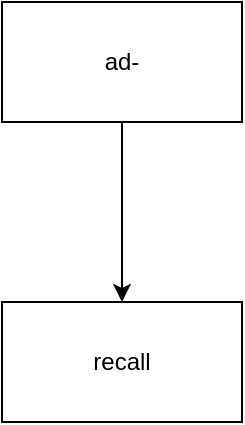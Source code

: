 <mxfile version="13.1.14" type="github">
  <diagram id="fE_A61PLcm3YP5j0iru2" name="Page-1">
    <mxGraphModel dx="2066" dy="1131" grid="1" gridSize="10" guides="1" tooltips="1" connect="1" arrows="1" fold="1" page="1" pageScale="1" pageWidth="827" pageHeight="1169" math="0" shadow="0">
      <root>
        <mxCell id="0" />
        <mxCell id="1" parent="0" />
        <mxCell id="1dputfeMbIGrU2J2WRJ0-3" style="edgeStyle=orthogonalEdgeStyle;rounded=0;orthogonalLoop=1;jettySize=auto;html=1;entryX=0.5;entryY=0;entryDx=0;entryDy=0;" edge="1" parent="1" source="1dputfeMbIGrU2J2WRJ0-1" target="1dputfeMbIGrU2J2WRJ0-2">
          <mxGeometry relative="1" as="geometry" />
        </mxCell>
        <mxCell id="1dputfeMbIGrU2J2WRJ0-1" value="ad-" style="rounded=0;whiteSpace=wrap;html=1;" vertex="1" parent="1">
          <mxGeometry x="200" y="230" width="120" height="60" as="geometry" />
        </mxCell>
        <mxCell id="1dputfeMbIGrU2J2WRJ0-2" value="recall" style="rounded=0;whiteSpace=wrap;html=1;" vertex="1" parent="1">
          <mxGeometry x="200" y="380" width="120" height="60" as="geometry" />
        </mxCell>
      </root>
    </mxGraphModel>
  </diagram>
</mxfile>
